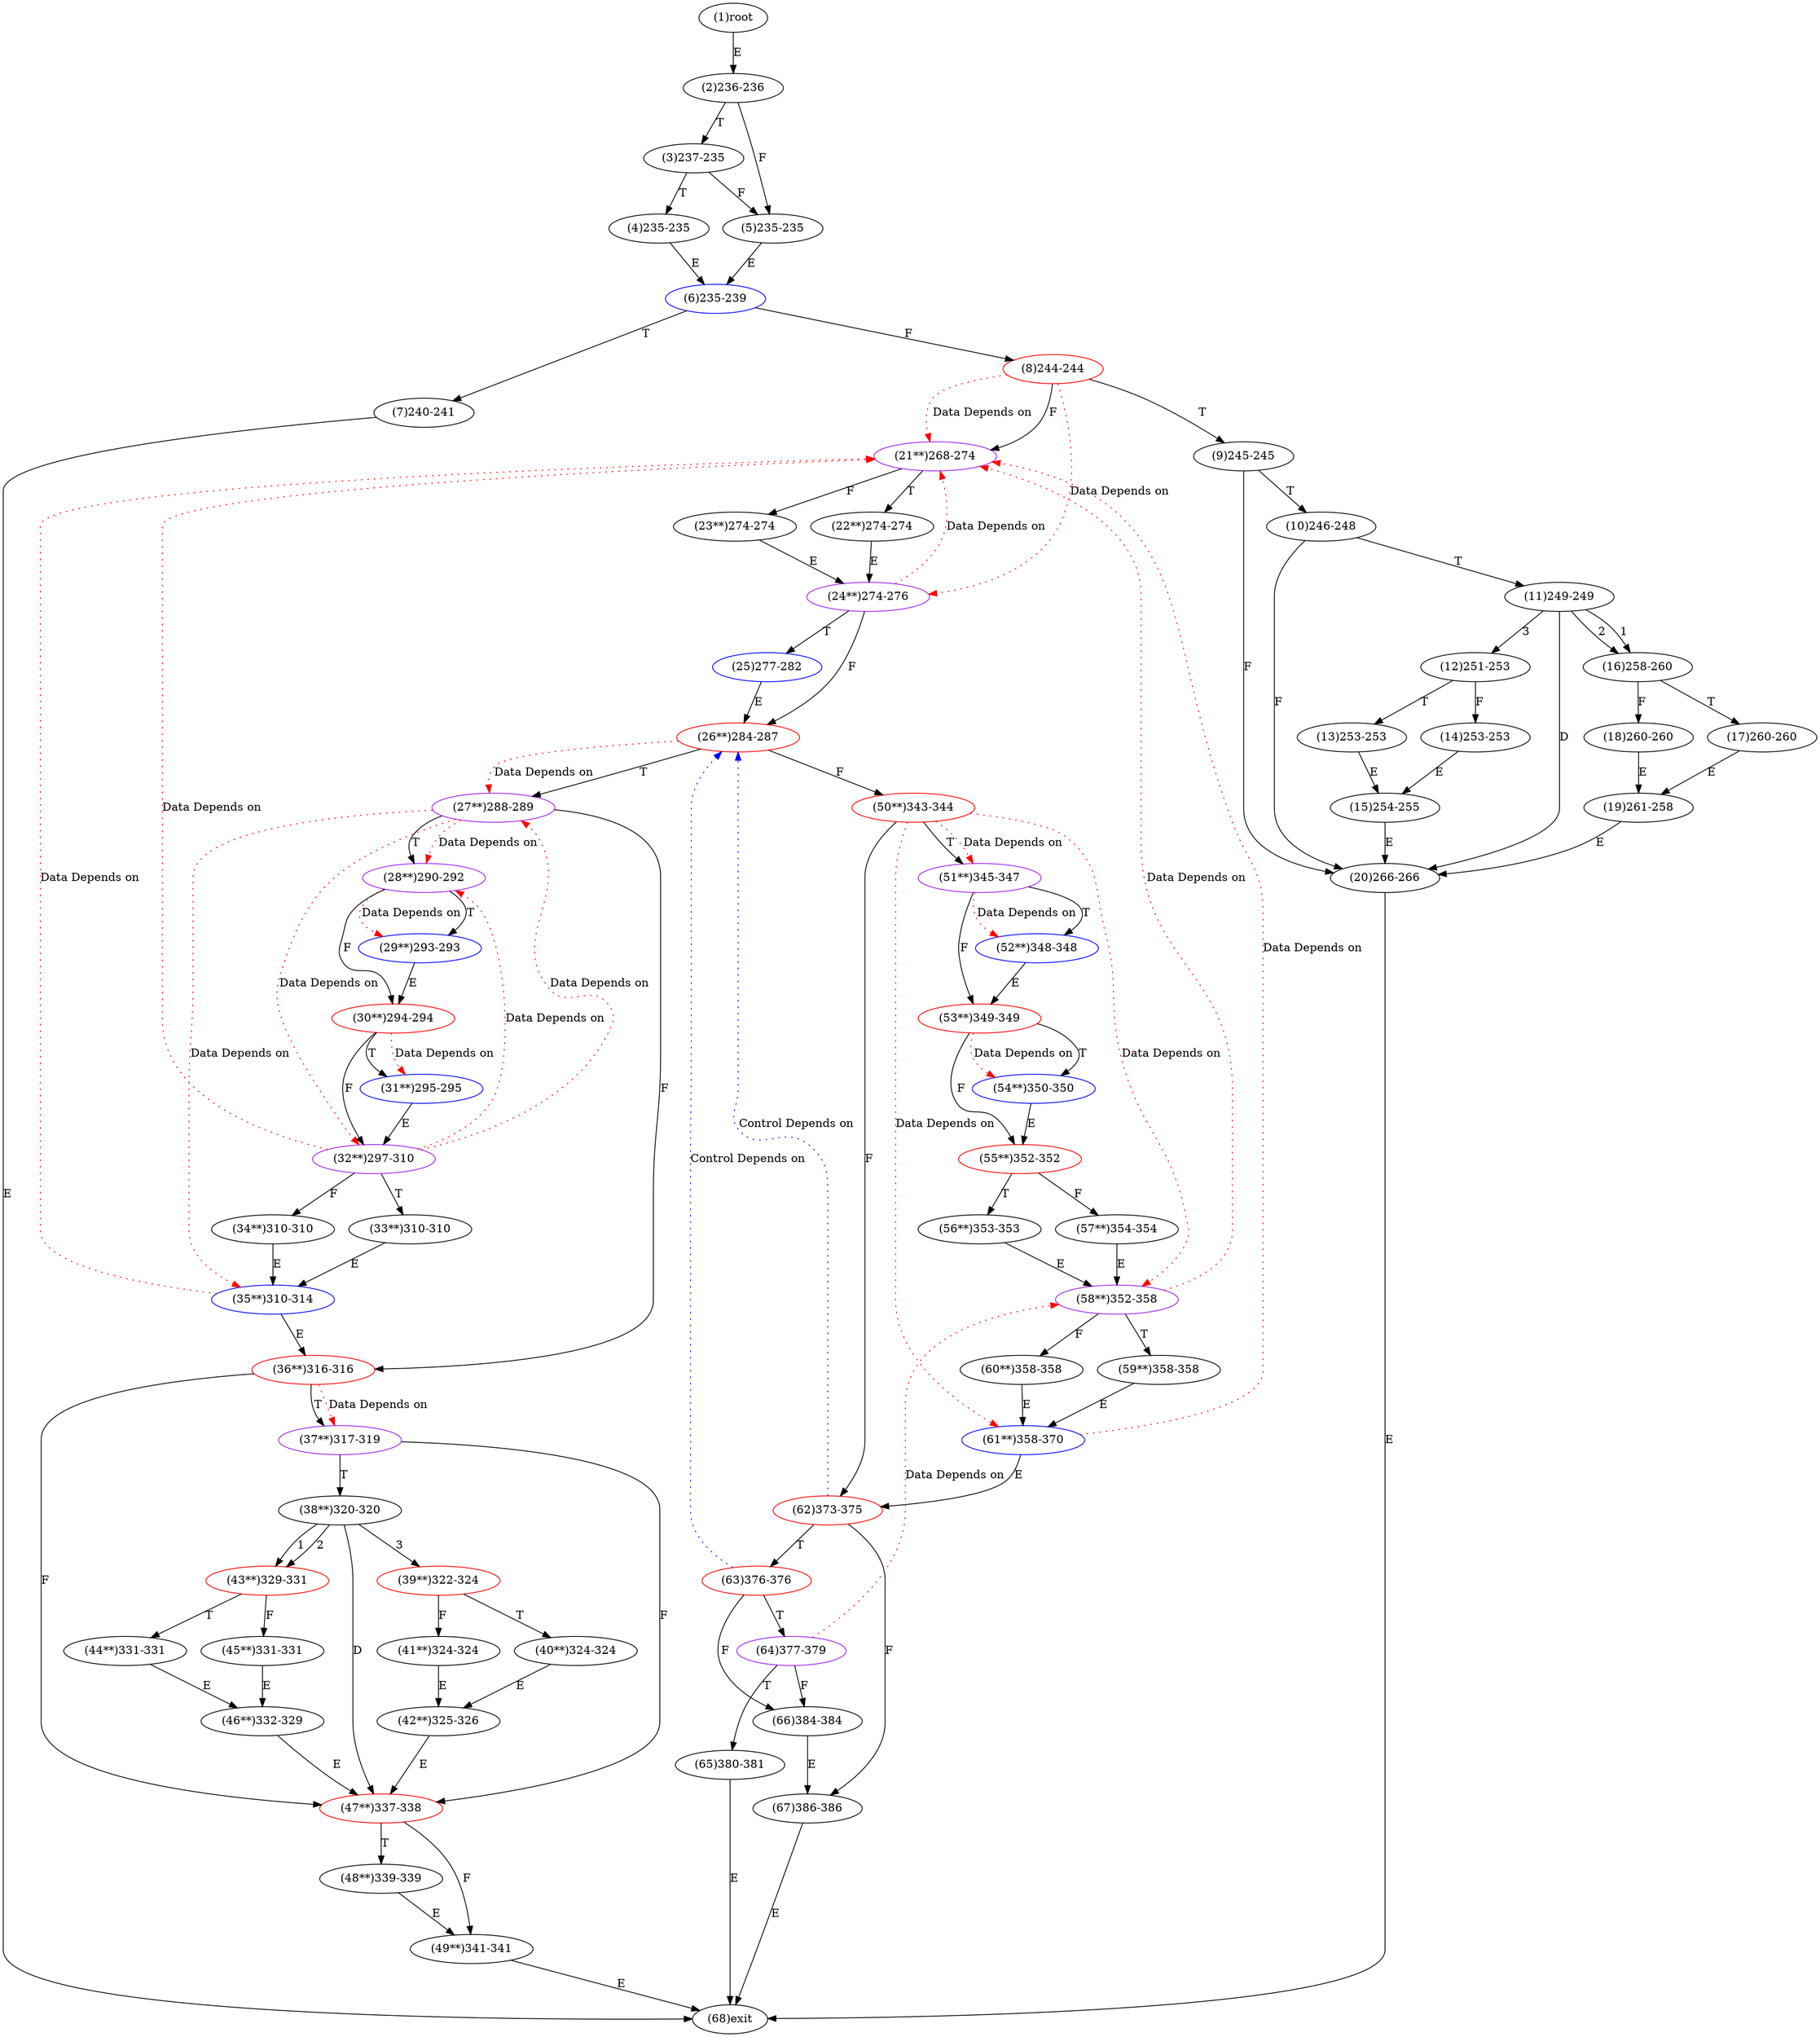digraph "" { 
1[ label="(1)root"];
2[ label="(2)236-236"];
3[ label="(3)237-235"];
4[ label="(4)235-235"];
5[ label="(5)235-235"];
6[ label="(6)235-239",color=blue];
7[ label="(7)240-241"];
8[ label="(8)244-244",color=red];
9[ label="(9)245-245"];
10[ label="(10)246-248"];
11[ label="(11)249-249"];
12[ label="(12)251-253"];
13[ label="(13)253-253"];
14[ label="(14)253-253"];
15[ label="(15)254-255"];
17[ label="(17)260-260"];
16[ label="(16)258-260"];
19[ label="(19)261-258"];
18[ label="(18)260-260"];
21[ label="(21**)268-274",color=purple];
20[ label="(20)266-266"];
23[ label="(23**)274-274"];
22[ label="(22**)274-274"];
25[ label="(25)277-282",color=blue];
24[ label="(24**)274-276",color=purple];
27[ label="(27**)288-289",color=purple];
26[ label="(26**)284-287",color=red];
29[ label="(29**)293-293",color=blue];
28[ label="(28**)290-292",color=purple];
31[ label="(31**)295-295",color=blue];
30[ label="(30**)294-294",color=red];
34[ label="(34**)310-310"];
35[ label="(35**)310-314",color=blue];
32[ label="(32**)297-310",color=purple];
33[ label="(33**)310-310"];
38[ label="(38**)320-320"];
39[ label="(39**)322-324",color=red];
36[ label="(36**)316-316",color=red];
37[ label="(37**)317-319",color=purple];
42[ label="(42**)325-326"];
43[ label="(43**)329-331",color=red];
40[ label="(40**)324-324"];
41[ label="(41**)324-324"];
46[ label="(46**)332-329"];
47[ label="(47**)337-338",color=red];
44[ label="(44**)331-331"];
45[ label="(45**)331-331"];
51[ label="(51**)345-347",color=purple];
50[ label="(50**)343-344",color=red];
49[ label="(49**)341-341"];
48[ label="(48**)339-339"];
55[ label="(55**)352-352",color=red];
54[ label="(54**)350-350",color=blue];
53[ label="(53**)349-349",color=red];
52[ label="(52**)348-348",color=blue];
59[ label="(59**)358-358"];
58[ label="(58**)352-358",color=purple];
57[ label="(57**)354-354"];
56[ label="(56**)353-353"];
63[ label="(63)376-376",color=red];
62[ label="(62)373-375",color=red];
61[ label="(61**)358-370",color=blue];
60[ label="(60**)358-358"];
68[ label="(68)exit"];
64[ label="(64)377-379",color=purple];
65[ label="(65)380-381"];
66[ label="(66)384-384"];
67[ label="(67)386-386"];
1->2[ label="E"];
2->5[ label="F"];
2->3[ label="T"];
3->5[ label="F"];
3->4[ label="T"];
4->6[ label="E"];
5->6[ label="E"];
6->8[ label="F"];
6->7[ label="T"];
7->68[ label="E"];
8->21[ label="F"];
8->9[ label="T"];
9->20[ label="F"];
9->10[ label="T"];
10->20[ label="F"];
10->11[ label="T"];
11->16[ label="1"];
11->16[ label="2"];
11->12[ label="3"];
11->20[ label="D"];
12->14[ label="F"];
12->13[ label="T"];
13->15[ label="E"];
14->15[ label="E"];
15->20[ label="E"];
16->18[ label="F"];
16->17[ label="T"];
17->19[ label="E"];
18->19[ label="E"];
19->20[ label="E"];
20->68[ label="E"];
21->23[ label="F"];
21->22[ label="T"];
22->24[ label="E"];
23->24[ label="E"];
24->26[ label="F"];
24->25[ label="T"];
25->26[ label="E"];
26->50[ label="F"];
26->27[ label="T"];
27->36[ label="F"];
27->28[ label="T"];
28->30[ label="F"];
28->29[ label="T"];
29->30[ label="E"];
30->32[ label="F"];
30->31[ label="T"];
31->32[ label="E"];
32->34[ label="F"];
32->33[ label="T"];
33->35[ label="E"];
34->35[ label="E"];
35->36[ label="E"];
36->47[ label="F"];
36->37[ label="T"];
37->47[ label="F"];
37->38[ label="T"];
38->43[ label="1"];
38->43[ label="2"];
38->39[ label="3"];
38->47[ label="D"];
39->41[ label="F"];
39->40[ label="T"];
40->42[ label="E"];
41->42[ label="E"];
42->47[ label="E"];
43->45[ label="F"];
43->44[ label="T"];
44->46[ label="E"];
45->46[ label="E"];
46->47[ label="E"];
47->49[ label="F"];
47->48[ label="T"];
48->49[ label="E"];
49->68[ label="E"];
50->62[ label="F"];
50->51[ label="T"];
51->53[ label="F"];
51->52[ label="T"];
52->53[ label="E"];
53->55[ label="F"];
53->54[ label="T"];
54->55[ label="E"];
55->57[ label="F"];
55->56[ label="T"];
56->58[ label="E"];
57->58[ label="E"];
58->60[ label="F"];
58->59[ label="T"];
59->61[ label="E"];
60->61[ label="E"];
61->62[ label="E"];
62->67[ label="F"];
62->63[ label="T"];
63->66[ label="F"];
63->64[ label="T"];
64->66[ label="F"];
64->65[ label="T"];
65->68[ label="E"];
66->67[ label="E"];
67->68[ label="E"];
8->24[ color="red" label="Data Depends on" style = dotted ];
8->21[ color="red" label="Data Depends on" style = dotted ];
24->21[ color="red" label="Data Depends on" style = dotted ];
27->28[ color="red" label="Data Depends on" style = dotted ];
27->32[ color="red" label="Data Depends on" style = dotted ];
27->35[ color="red" label="Data Depends on" style = dotted ];
26->27[ color="red" label="Data Depends on" style = dotted ];
28->29[ color="red" label="Data Depends on" style = dotted ];
30->31[ color="red" label="Data Depends on" style = dotted ];
35->21[ color="red" label="Data Depends on" style = dotted ];
32->21[ color="red" label="Data Depends on" style = dotted ];
32->27[ color="red" label="Data Depends on" style = dotted ];
32->28[ color="red" label="Data Depends on" style = dotted ];
36->37[ color="red" label="Data Depends on" style = dotted ];
51->52[ color="red" label="Data Depends on" style = dotted ];
50->51[ color="red" label="Data Depends on" style = dotted ];
50->58[ color="red" label="Data Depends on" style = dotted ];
50->61[ color="red" label="Data Depends on" style = dotted ];
53->54[ color="red" label="Data Depends on" style = dotted ];
58->21[ color="red" label="Data Depends on" style = dotted ];
63->26[ color="blue" label="Control Depends on" style = dotted ];
62->26[ color="blue" label="Control Depends on" style = dotted ];
61->21[ color="red" label="Data Depends on" style = dotted ];
64->58[ color="red" label="Data Depends on" style = dotted ];
}
